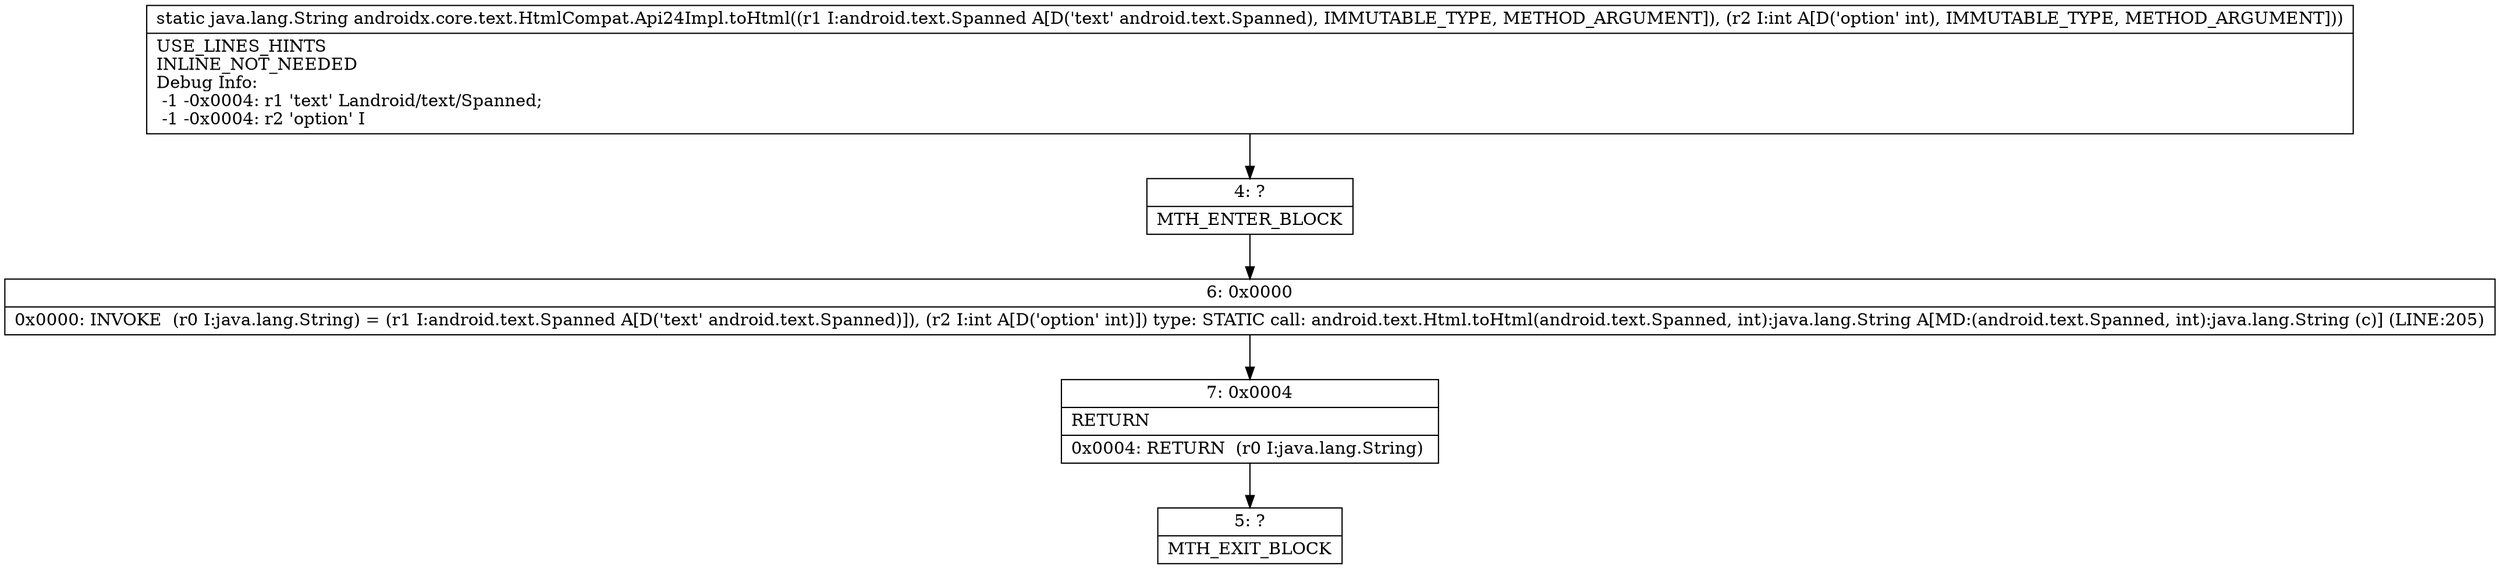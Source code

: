 digraph "CFG forandroidx.core.text.HtmlCompat.Api24Impl.toHtml(Landroid\/text\/Spanned;I)Ljava\/lang\/String;" {
Node_4 [shape=record,label="{4\:\ ?|MTH_ENTER_BLOCK\l}"];
Node_6 [shape=record,label="{6\:\ 0x0000|0x0000: INVOKE  (r0 I:java.lang.String) = (r1 I:android.text.Spanned A[D('text' android.text.Spanned)]), (r2 I:int A[D('option' int)]) type: STATIC call: android.text.Html.toHtml(android.text.Spanned, int):java.lang.String A[MD:(android.text.Spanned, int):java.lang.String (c)] (LINE:205)\l}"];
Node_7 [shape=record,label="{7\:\ 0x0004|RETURN\l|0x0004: RETURN  (r0 I:java.lang.String) \l}"];
Node_5 [shape=record,label="{5\:\ ?|MTH_EXIT_BLOCK\l}"];
MethodNode[shape=record,label="{static java.lang.String androidx.core.text.HtmlCompat.Api24Impl.toHtml((r1 I:android.text.Spanned A[D('text' android.text.Spanned), IMMUTABLE_TYPE, METHOD_ARGUMENT]), (r2 I:int A[D('option' int), IMMUTABLE_TYPE, METHOD_ARGUMENT]))  | USE_LINES_HINTS\lINLINE_NOT_NEEDED\lDebug Info:\l  \-1 \-0x0004: r1 'text' Landroid\/text\/Spanned;\l  \-1 \-0x0004: r2 'option' I\l}"];
MethodNode -> Node_4;Node_4 -> Node_6;
Node_6 -> Node_7;
Node_7 -> Node_5;
}

